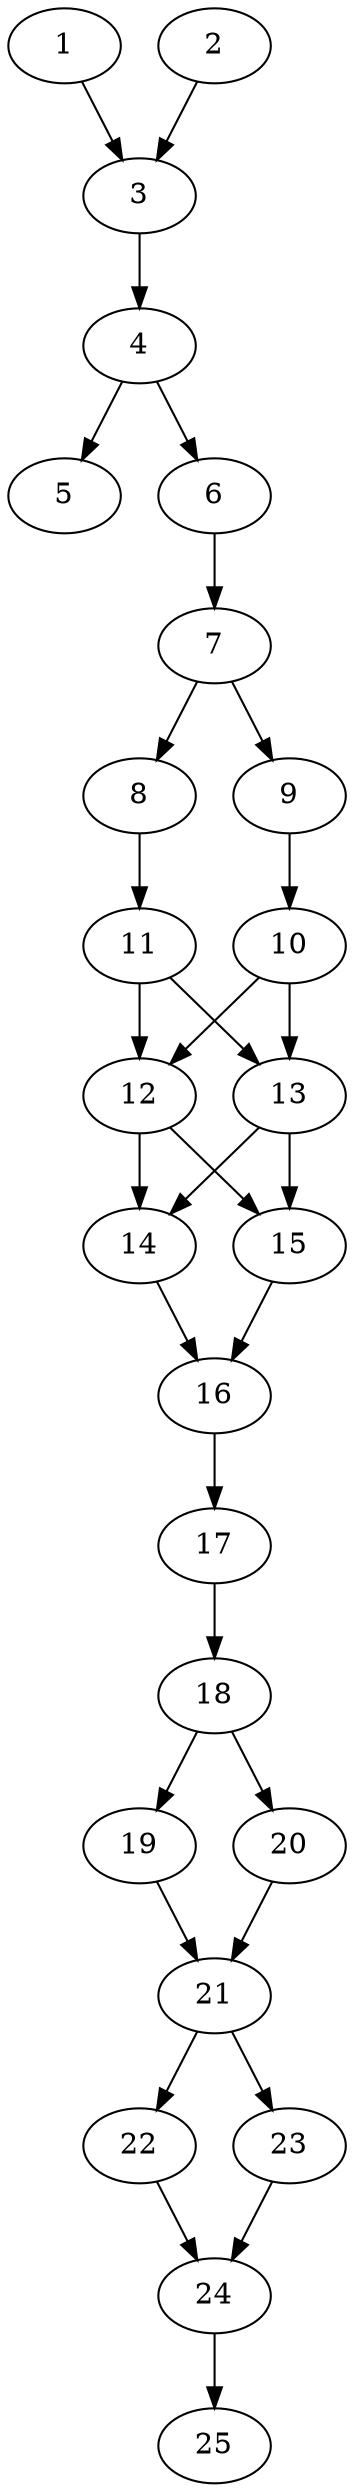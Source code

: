 // DAG automatically generated by daggen at Thu Oct  3 14:00:39 2019
// ./daggen --dot -n 25 --ccr 0.3 --fat 0.3 --regular 0.9 --density 0.9 --mindata 5242880 --maxdata 52428800 
digraph G {
  1 [size="166966613", alpha="0.16", expect_size="50089984"] 
  1 -> 3 [size ="50089984"]
  2 [size="83261440", alpha="0.02", expect_size="24978432"] 
  2 -> 3 [size ="24978432"]
  3 [size="74745173", alpha="0.15", expect_size="22423552"] 
  3 -> 4 [size ="22423552"]
  4 [size="20186453", alpha="0.16", expect_size="6055936"] 
  4 -> 5 [size ="6055936"]
  4 -> 6 [size ="6055936"]
  5 [size="55080960", alpha="0.12", expect_size="16524288"] 
  6 [size="66979840", alpha="0.03", expect_size="20093952"] 
  6 -> 7 [size ="20093952"]
  7 [size="136263680", alpha="0.16", expect_size="40879104"] 
  7 -> 8 [size ="40879104"]
  7 -> 9 [size ="40879104"]
  8 [size="106878293", alpha="0.06", expect_size="32063488"] 
  8 -> 11 [size ="32063488"]
  9 [size="126504960", alpha="0.04", expect_size="37951488"] 
  9 -> 10 [size ="37951488"]
  10 [size="22132053", alpha="0.05", expect_size="6639616"] 
  10 -> 12 [size ="6639616"]
  10 -> 13 [size ="6639616"]
  11 [size="173475840", alpha="0.04", expect_size="52042752"] 
  11 -> 12 [size ="52042752"]
  11 -> 13 [size ="52042752"]
  12 [size="144435200", alpha="0.11", expect_size="43330560"] 
  12 -> 14 [size ="43330560"]
  12 -> 15 [size ="43330560"]
  13 [size="158044160", alpha="0.11", expect_size="47413248"] 
  13 -> 14 [size ="47413248"]
  13 -> 15 [size ="47413248"]
  14 [size="120067413", alpha="0.13", expect_size="36020224"] 
  14 -> 16 [size ="36020224"]
  15 [size="86606507", alpha="0.03", expect_size="25981952"] 
  15 -> 16 [size ="25981952"]
  16 [size="21480107", alpha="0.16", expect_size="6444032"] 
  16 -> 17 [size ="6444032"]
  17 [size="46510080", alpha="0.09", expect_size="13953024"] 
  17 -> 18 [size ="13953024"]
  18 [size="17786880", alpha="0.00", expect_size="5336064"] 
  18 -> 19 [size ="5336064"]
  18 -> 20 [size ="5336064"]
  19 [size="62443520", alpha="0.13", expect_size="18733056"] 
  19 -> 21 [size ="18733056"]
  20 [size="95484587", alpha="0.16", expect_size="28645376"] 
  20 -> 21 [size ="28645376"]
  21 [size="132683093", alpha="0.19", expect_size="39804928"] 
  21 -> 22 [size ="39804928"]
  21 -> 23 [size ="39804928"]
  22 [size="164911787", alpha="0.10", expect_size="49473536"] 
  22 -> 24 [size ="49473536"]
  23 [size="95330987", alpha="0.08", expect_size="28599296"] 
  23 -> 24 [size ="28599296"]
  24 [size="22971733", alpha="0.06", expect_size="6891520"] 
  24 -> 25 [size ="6891520"]
  25 [size="122746880", alpha="0.10", expect_size="36824064"] 
}
